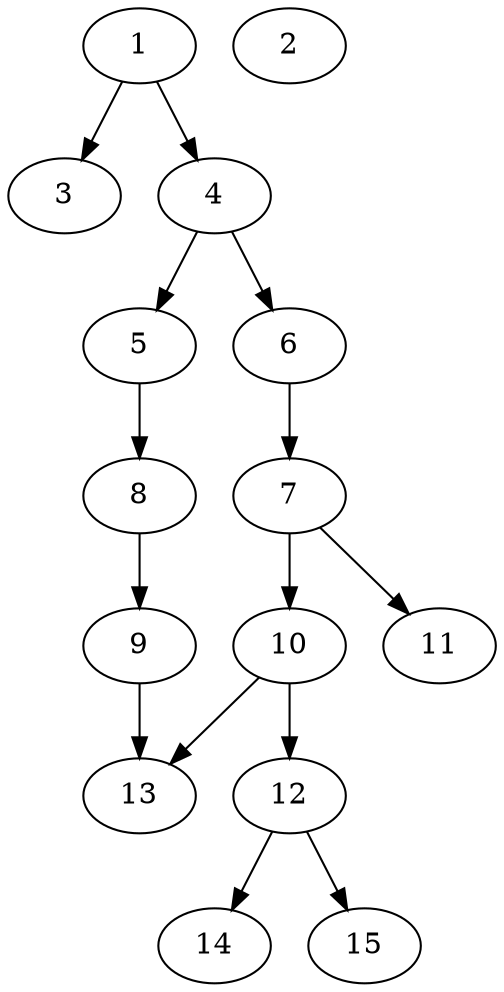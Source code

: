// DAG automatically generated by daggen at Thu Oct  3 13:59:27 2019
// ./daggen --dot -n 15 --ccr 0.4 --fat 0.5 --regular 0.9 --density 0.5 --mindata 5242880 --maxdata 52428800 
digraph G {
  1 [size="16616960", alpha="0.03", expect_size="6646784"] 
  1 -> 3 [size ="6646784"]
  1 -> 4 [size ="6646784"]
  2 [size="53245440", alpha="0.13", expect_size="21298176"] 
  3 [size="122892800", alpha="0.20", expect_size="49157120"] 
  4 [size="103188480", alpha="0.01", expect_size="41275392"] 
  4 -> 5 [size ="41275392"]
  4 -> 6 [size ="41275392"]
  5 [size="45335040", alpha="0.10", expect_size="18134016"] 
  5 -> 8 [size ="18134016"]
  6 [size="95065600", alpha="0.16", expect_size="38026240"] 
  6 -> 7 [size ="38026240"]
  7 [size="20884480", alpha="0.18", expect_size="8353792"] 
  7 -> 10 [size ="8353792"]
  7 -> 11 [size ="8353792"]
  8 [size="96960000", alpha="0.02", expect_size="38784000"] 
  8 -> 9 [size ="38784000"]
  9 [size="36288000", alpha="0.03", expect_size="14515200"] 
  9 -> 13 [size ="14515200"]
  10 [size="86635520", alpha="0.10", expect_size="34654208"] 
  10 -> 12 [size ="34654208"]
  10 -> 13 [size ="34654208"]
  11 [size="119610880", alpha="0.00", expect_size="47844352"] 
  12 [size="20001280", alpha="0.00", expect_size="8000512"] 
  12 -> 14 [size ="8000512"]
  12 -> 15 [size ="8000512"]
  13 [size="96391680", alpha="0.17", expect_size="38556672"] 
  14 [size="96046080", alpha="0.01", expect_size="38418432"] 
  15 [size="100162560", alpha="0.04", expect_size="40065024"] 
}
